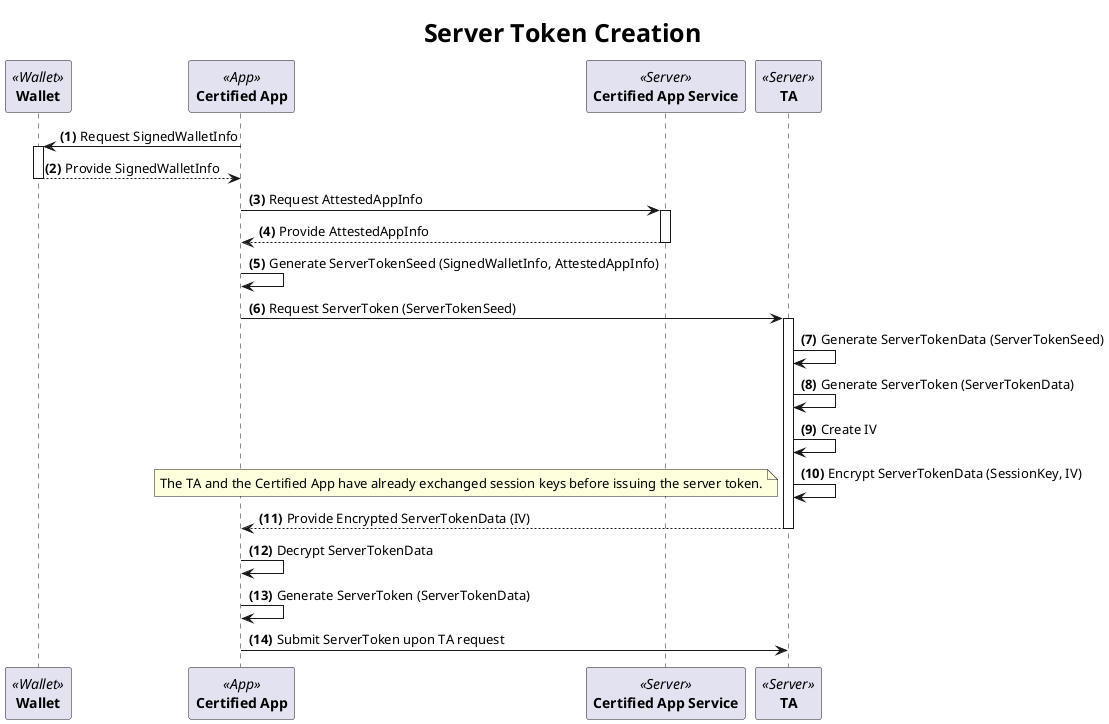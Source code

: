 @startuml proc_server_token
title
	<size:25>Server Token Creation</size>
end title

participant "**Wallet**" as wal <<Wallet>>
participant "**Certified App**" as ca <<App>>
participant "**Certified App Service**" as cas <<Server>>
participant "**TA**" as ta <<Server>>
autonumber "<b>(#)</b>"

ca -> wal++: Request SignedWalletInfo 
wal --> ca--: Provide SignedWalletInfo
ca -> cas++: Request AttestedAppInfo
cas --> ca--: Provide AttestedAppInfo
ca -> ca: Generate ServerTokenSeed (SignedWalletInfo, AttestedAppInfo)
ca -> ta++: Request ServerToken (ServerTokenSeed)
ta -> ta: Generate ServerTokenData (ServerTokenSeed)
ta -> ta: Generate ServerToken (ServerTokenData)
ta -> ta: Create IV
ta -> ta: Encrypt ServerTokenData (SessionKey, IV)
note left: The TA and the Certified App have already exchanged session keys before issuing the server token.
ta --> ca--: Provide Encrypted ServerTokenData (IV)
ca -> ca: Decrypt ServerTokenData
ca -> ca : Generate ServerToken (ServerTokenData)
ca -> ta: Submit ServerToken upon TA request

@enduml